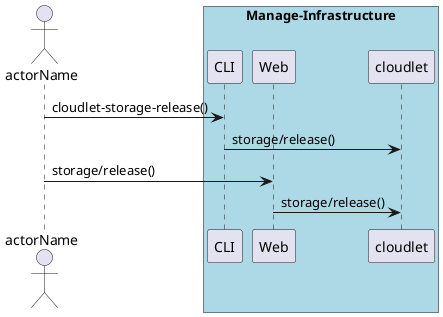 @startuml
Actor "actorName" as A

box "Manage-Infrastructure" #lightblue
participant CLI as CLI
participant Web as Web
participant "cloudlet" as S
A -> CLI : cloudlet-storage-release()
CLI -> S : storage/release()
A -> Web : storage/release()
Web -> S : storage/release()
end box

@enduml
